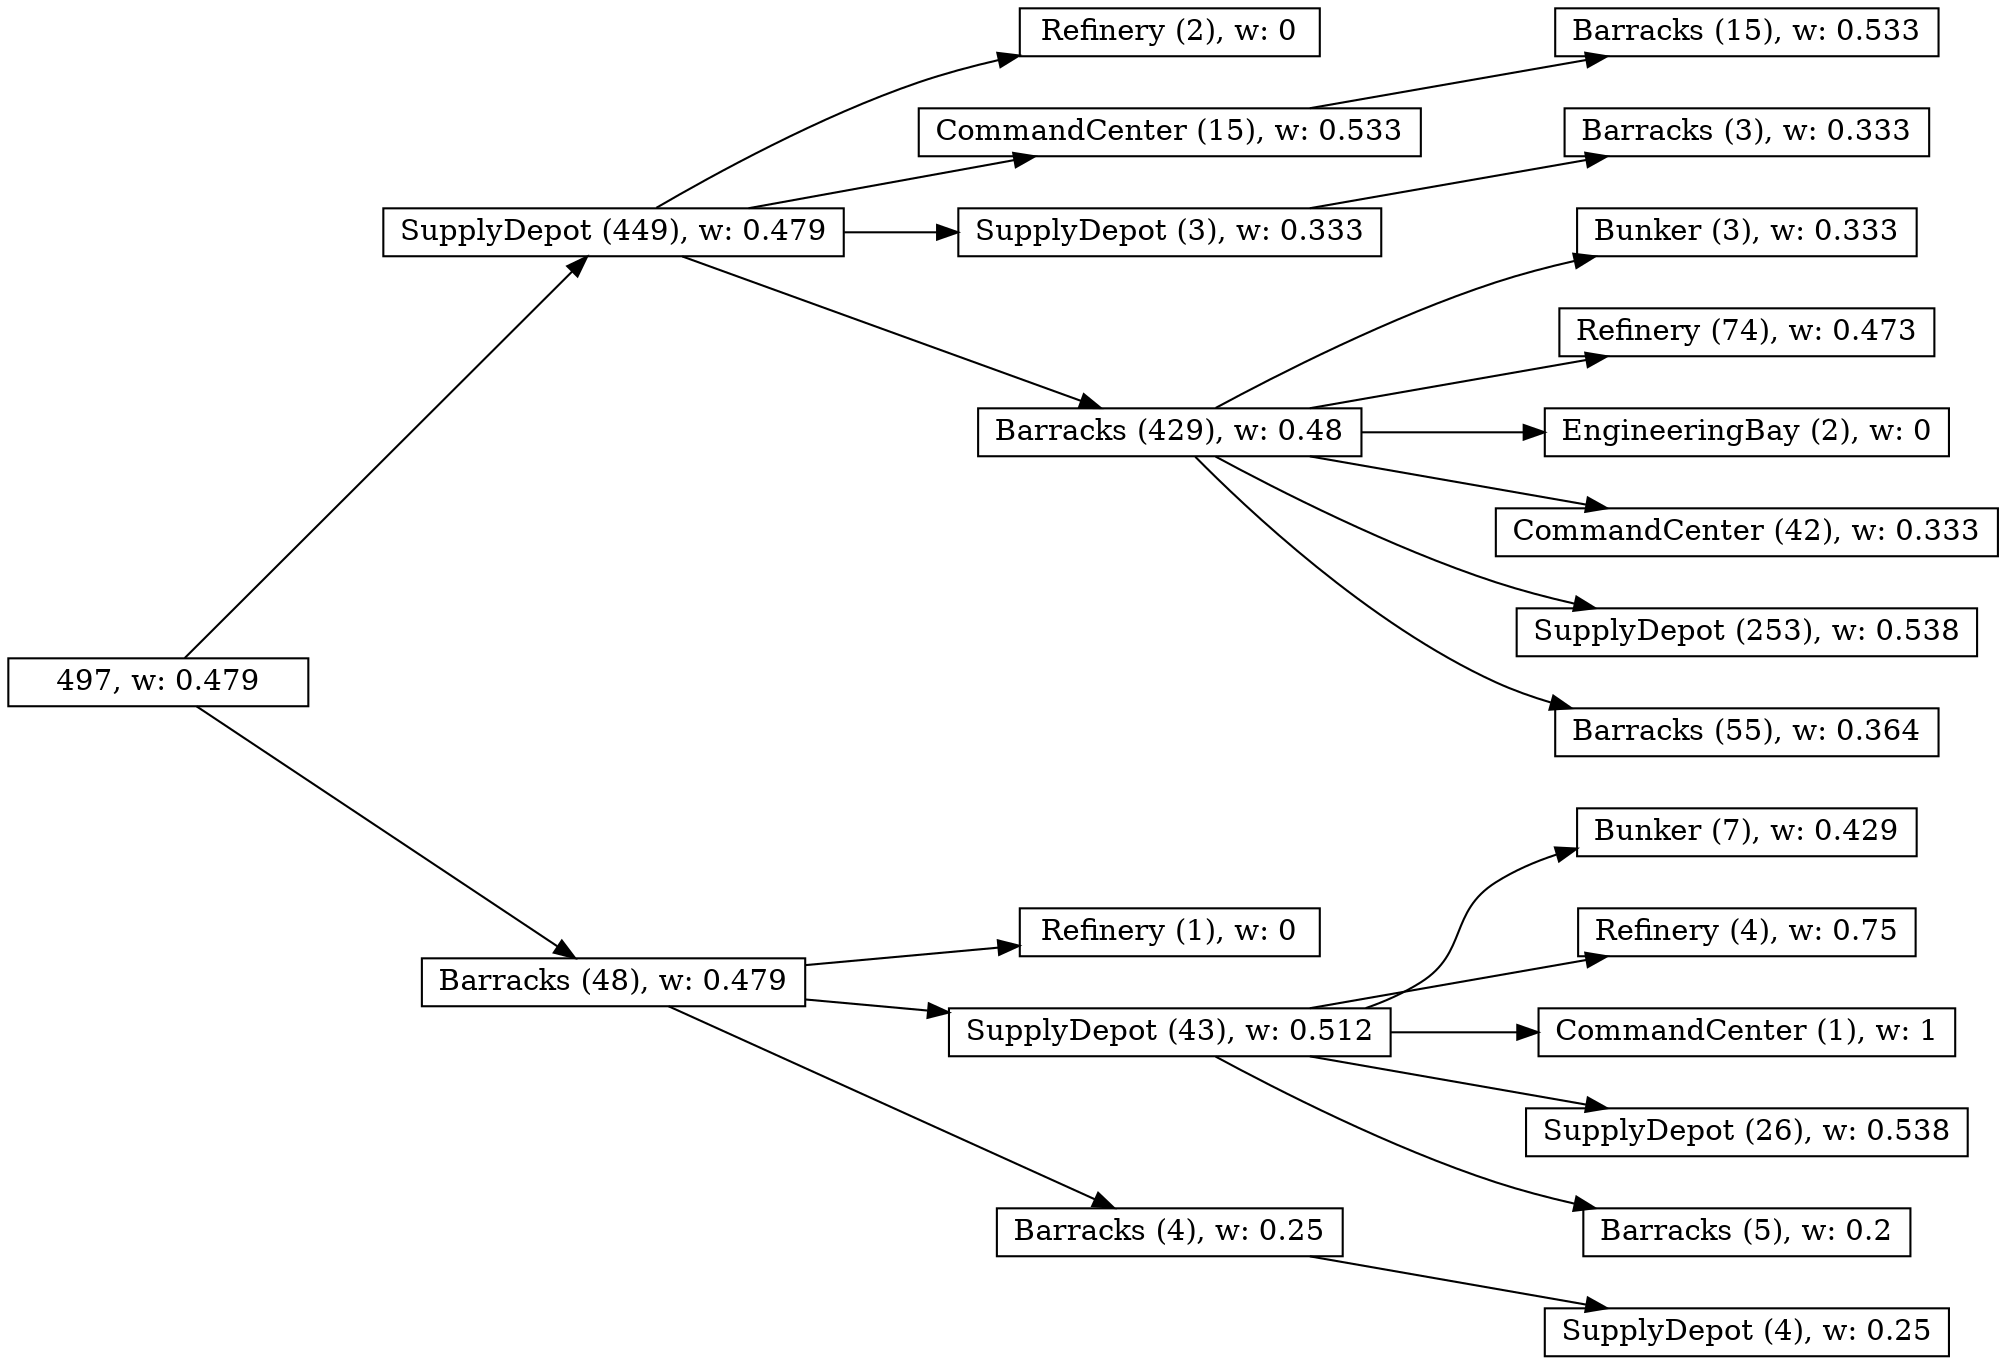 digraph tree { nodesep=0.35; charset="latin1"; rankdir=LR; fixedsize=true;
node [stype="rounded,filled", width=2, height=0, shape=box, fillcolor="#888888", concentrate=true]
820423911 [label="497, w: 0.479"]
2019658437 [label="SupplyDepot (449), w: 0.479"]
1272826177 [label="Refinery (2), w: 0"]
1304949072 [label="CommandCenter (15), w: 0.533"]
28566293 [label="Barracks (15), w: 0.533"]
1304949072 -> 28566293
1224833170 [label="SupplyDepot (3), w: 0.333"]
2140331695 [label="Barracks (3), w: 0.333"]
1224833170 -> 2140331695
56226968 [label="Barracks (429), w: 0.48"]
113846496 [label="Bunker (3), w: 0.333"]
10128795 [label="Refinery (74), w: 0.473"]
583449452 [label="EngineeringBay (2), w: 0"]
624607562 [label="CommandCenter (42), w: 0.333"]
879227998 [label="SupplyDepot (253), w: 0.538"]
349987379 [label="Barracks (55), w: 0.364"]
56226968 -> 113846496
56226968 -> 10128795
56226968 -> 583449452
56226968 -> 624607562
56226968 -> 879227998
56226968 -> 349987379
2019658437 -> 1272826177
2019658437 -> 1304949072
2019658437 -> 1224833170
2019658437 -> 56226968
280169720 [label="Barracks (48), w: 0.479"]
1528329816 [label="Refinery (1), w: 0"]
587315745 [label="SupplyDepot (43), w: 0.512"]
1180884603 [label="Bunker (7), w: 0.429"]
83657047 [label="Refinery (4), w: 0.75"]
1569683791 [label="CommandCenter (1), w: 1"]
1986355589 [label="SupplyDepot (26), w: 0.538"]
2045091708 [label="Barracks (5), w: 0.2"]
587315745 -> 1180884603
587315745 -> 83657047
587315745 -> 1569683791
587315745 -> 1986355589
587315745 -> 2045091708
1380566121 [label="Barracks (4), w: 0.25"]
1761473459 [label="SupplyDepot (4), w: 0.25"]
1380566121 -> 1761473459
280169720 -> 1528329816
280169720 -> 587315745
280169720 -> 1380566121
820423911 -> 2019658437
820423911 -> 280169720
}